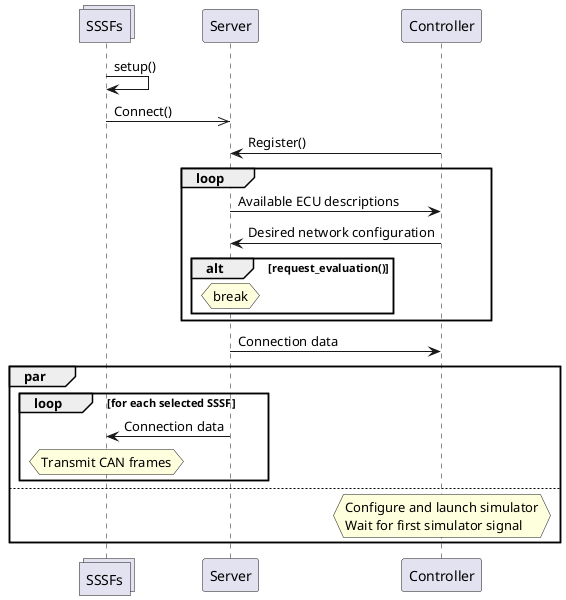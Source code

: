 @startuml
' skinparam maxmessagesize 15
collections SSSFs
SSSFs -> SSSFs: setup()
SSSFs ->> Server: Connect()
Controller -> Server: Register()
loop
Server -> Controller: Available ECU descriptions
Controller -> Server: Desired network configuration
alt request_evaluation()
hnote over Server: break
end
end
Server -> Controller: Connection data
par
loop for each selected SSSF
Server -> SSSFs: Connection data
hnote over SSSFs: Transmit CAN frames
end
else
hnote over Controller
Configure and launch simulator
Wait for first simulator signal
endhnote
end
@enduml

' @startuml
' collections SSSFs
' SSSFs ->> Server: Connect
' Controller -> Server: Connect
' Server -> Controller: Available\nECU\ndescriptions
' Controller -> Server: Desired\nnetwork\nconfiguration
' Server -> Server: request_\nevaluation()
' Server -> Controller: Multicast\nendpoint(s)
' par
' loop for each selected SSSF
' Server -> SSSFs: Multicast\nendpoint(s)
' hnote over SSSFs: Transmit\nCAN frames
' end
' else
' Controller -> Controller: Configure\nand\nlaunch\nsimulator
' Controller -> Controller: Wait\nfor first\nsimulator\nsignal
' end
' @enduml